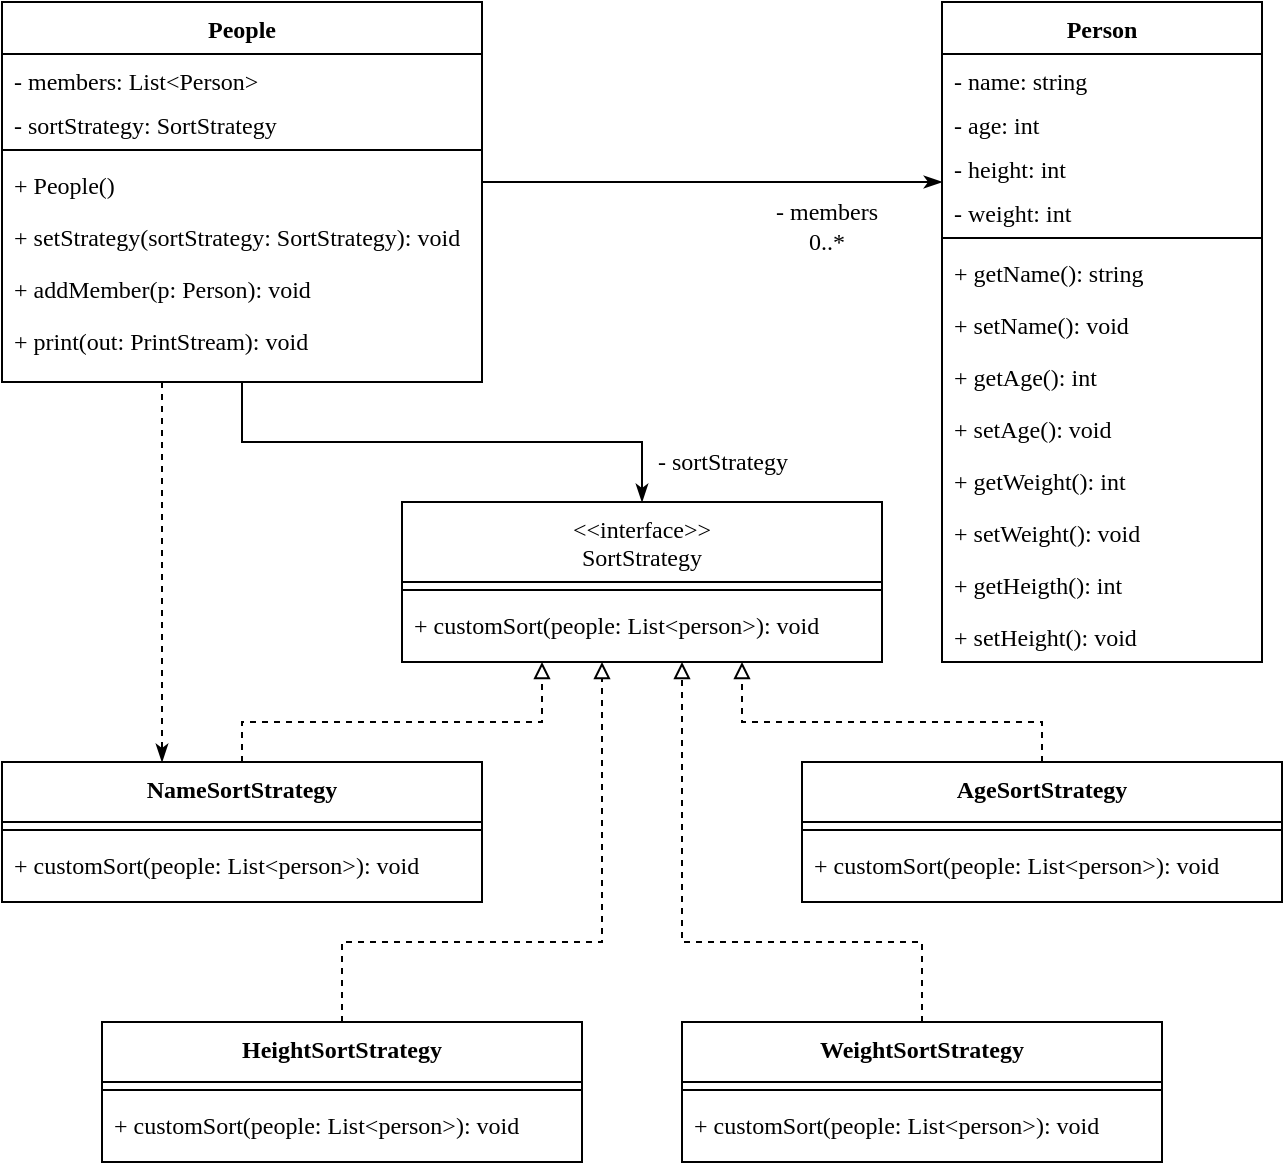<mxfile version="15.4.0" type="device"><diagram id="C5RBs43oDa-KdzZeNtuy" name="Page-1"><mxGraphModel dx="1422" dy="822" grid="1" gridSize="10" guides="1" tooltips="1" connect="1" arrows="1" fold="1" page="1" pageScale="1" pageWidth="827" pageHeight="1169" math="0" shadow="0"><root><mxCell id="WIyWlLk6GJQsqaUBKTNV-0"/><mxCell id="WIyWlLk6GJQsqaUBKTNV-1" parent="WIyWlLk6GJQsqaUBKTNV-0"/><mxCell id="zkfFHV4jXpPFQw0GAbJ--0" value="Person" style="swimlane;fontStyle=1;align=center;verticalAlign=top;childLayout=stackLayout;horizontal=1;startSize=26;horizontalStack=0;resizeParent=1;resizeLast=0;collapsible=1;marginBottom=0;rounded=0;shadow=0;strokeWidth=1;fontFamily=Times New Roman;fontSize=12;" parent="WIyWlLk6GJQsqaUBKTNV-1" vertex="1"><mxGeometry x="564" y="200" width="160" height="330" as="geometry"><mxRectangle x="230" y="140" width="160" height="26" as="alternateBounds"/></mxGeometry></mxCell><mxCell id="zkfFHV4jXpPFQw0GAbJ--1" value="- name: string" style="text;align=left;verticalAlign=top;spacingLeft=4;spacingRight=4;overflow=hidden;rotatable=0;points=[[0,0.5],[1,0.5]];portConstraint=eastwest;fontFamily=Times New Roman;" parent="zkfFHV4jXpPFQw0GAbJ--0" vertex="1"><mxGeometry y="26" width="160" height="22" as="geometry"/></mxCell><mxCell id="flllpKMCsvvHD0eyo2cQ-0" value="- age: int" style="text;align=left;verticalAlign=top;spacingLeft=4;spacingRight=4;overflow=hidden;rotatable=0;points=[[0,0.5],[1,0.5]];portConstraint=eastwest;fontFamily=Times New Roman;" vertex="1" parent="zkfFHV4jXpPFQw0GAbJ--0"><mxGeometry y="48" width="160" height="22" as="geometry"/></mxCell><mxCell id="flllpKMCsvvHD0eyo2cQ-1" value="- height: int" style="text;align=left;verticalAlign=top;spacingLeft=4;spacingRight=4;overflow=hidden;rotatable=0;points=[[0,0.5],[1,0.5]];portConstraint=eastwest;fontFamily=Times New Roman;" vertex="1" parent="zkfFHV4jXpPFQw0GAbJ--0"><mxGeometry y="70" width="160" height="22" as="geometry"/></mxCell><mxCell id="flllpKMCsvvHD0eyo2cQ-2" value="- weight: int" style="text;align=left;verticalAlign=top;spacingLeft=4;spacingRight=4;overflow=hidden;rotatable=0;points=[[0,0.5],[1,0.5]];portConstraint=eastwest;fontFamily=Times New Roman;" vertex="1" parent="zkfFHV4jXpPFQw0GAbJ--0"><mxGeometry y="92" width="160" height="22" as="geometry"/></mxCell><mxCell id="zkfFHV4jXpPFQw0GAbJ--4" value="" style="line;html=1;strokeWidth=1;align=left;verticalAlign=middle;spacingTop=-1;spacingLeft=3;spacingRight=3;rotatable=0;labelPosition=right;points=[];portConstraint=eastwest;fontFamily=Helvetica;" parent="zkfFHV4jXpPFQw0GAbJ--0" vertex="1"><mxGeometry y="114" width="160" height="8" as="geometry"/></mxCell><mxCell id="zkfFHV4jXpPFQw0GAbJ--5" value="+ getName(): string" style="text;align=left;verticalAlign=top;spacingLeft=4;spacingRight=4;overflow=hidden;rotatable=0;points=[[0,0.5],[1,0.5]];portConstraint=eastwest;fontFamily=Times New Roman;" parent="zkfFHV4jXpPFQw0GAbJ--0" vertex="1"><mxGeometry y="122" width="160" height="26" as="geometry"/></mxCell><mxCell id="flllpKMCsvvHD0eyo2cQ-3" value="+ setName(): void" style="text;align=left;verticalAlign=top;spacingLeft=4;spacingRight=4;overflow=hidden;rotatable=0;points=[[0,0.5],[1,0.5]];portConstraint=eastwest;fontFamily=Times New Roman;" vertex="1" parent="zkfFHV4jXpPFQw0GAbJ--0"><mxGeometry y="148" width="160" height="26" as="geometry"/></mxCell><mxCell id="flllpKMCsvvHD0eyo2cQ-5" value="+ getAge(): int" style="text;align=left;verticalAlign=top;spacingLeft=4;spacingRight=4;overflow=hidden;rotatable=0;points=[[0,0.5],[1,0.5]];portConstraint=eastwest;fontFamily=Times New Roman;" vertex="1" parent="zkfFHV4jXpPFQw0GAbJ--0"><mxGeometry y="174" width="160" height="26" as="geometry"/></mxCell><mxCell id="flllpKMCsvvHD0eyo2cQ-6" value="+ setAge(): void" style="text;align=left;verticalAlign=top;spacingLeft=4;spacingRight=4;overflow=hidden;rotatable=0;points=[[0,0.5],[1,0.5]];portConstraint=eastwest;fontFamily=Times New Roman;" vertex="1" parent="zkfFHV4jXpPFQw0GAbJ--0"><mxGeometry y="200" width="160" height="26" as="geometry"/></mxCell><mxCell id="flllpKMCsvvHD0eyo2cQ-4" value="+ getWeight(): int" style="text;align=left;verticalAlign=top;spacingLeft=4;spacingRight=4;overflow=hidden;rotatable=0;points=[[0,0.5],[1,0.5]];portConstraint=eastwest;fontFamily=Times New Roman;" vertex="1" parent="zkfFHV4jXpPFQw0GAbJ--0"><mxGeometry y="226" width="160" height="26" as="geometry"/></mxCell><mxCell id="flllpKMCsvvHD0eyo2cQ-7" value="+ setWeight(): void" style="text;align=left;verticalAlign=top;spacingLeft=4;spacingRight=4;overflow=hidden;rotatable=0;points=[[0,0.5],[1,0.5]];portConstraint=eastwest;fontFamily=Times New Roman;" vertex="1" parent="zkfFHV4jXpPFQw0GAbJ--0"><mxGeometry y="252" width="160" height="26" as="geometry"/></mxCell><mxCell id="flllpKMCsvvHD0eyo2cQ-8" value="+ getHeigth(): int" style="text;align=left;verticalAlign=top;spacingLeft=4;spacingRight=4;overflow=hidden;rotatable=0;points=[[0,0.5],[1,0.5]];portConstraint=eastwest;fontFamily=Times New Roman;" vertex="1" parent="zkfFHV4jXpPFQw0GAbJ--0"><mxGeometry y="278" width="160" height="26" as="geometry"/></mxCell><mxCell id="flllpKMCsvvHD0eyo2cQ-9" value="+ setHeight(): void" style="text;align=left;verticalAlign=top;spacingLeft=4;spacingRight=4;overflow=hidden;rotatable=0;points=[[0,0.5],[1,0.5]];portConstraint=eastwest;fontFamily=Times New Roman;" vertex="1" parent="zkfFHV4jXpPFQw0GAbJ--0"><mxGeometry y="304" width="160" height="26" as="geometry"/></mxCell><mxCell id="flllpKMCsvvHD0eyo2cQ-49" style="edgeStyle=orthogonalEdgeStyle;rounded=0;orthogonalLoop=1;jettySize=auto;html=1;fontFamily=Times New Roman;fontSize=12;endArrow=classicThin;endFill=1;" edge="1" parent="WIyWlLk6GJQsqaUBKTNV-1" source="flllpKMCsvvHD0eyo2cQ-10" target="zkfFHV4jXpPFQw0GAbJ--0"><mxGeometry relative="1" as="geometry"><Array as="points"><mxPoint x="424" y="290"/><mxPoint x="424" y="290"/></Array></mxGeometry></mxCell><mxCell id="flllpKMCsvvHD0eyo2cQ-53" value="- members&lt;br&gt;0..*" style="edgeLabel;html=1;align=center;verticalAlign=middle;resizable=0;points=[];fontSize=12;fontFamily=Times New Roman;" vertex="1" connectable="0" parent="flllpKMCsvvHD0eyo2cQ-49"><mxGeometry x="0.38" y="1" relative="1" as="geometry"><mxPoint x="13" y="23" as="offset"/></mxGeometry></mxCell><mxCell id="flllpKMCsvvHD0eyo2cQ-50" style="edgeStyle=orthogonalEdgeStyle;rounded=0;orthogonalLoop=1;jettySize=auto;html=1;fontFamily=Times New Roman;fontSize=12;endArrow=classicThin;endFill=1;dashed=1;" edge="1" parent="WIyWlLk6GJQsqaUBKTNV-1" source="flllpKMCsvvHD0eyo2cQ-10" target="flllpKMCsvvHD0eyo2cQ-33"><mxGeometry relative="1" as="geometry"><Array as="points"><mxPoint x="174" y="500"/><mxPoint x="174" y="500"/></Array></mxGeometry></mxCell><mxCell id="flllpKMCsvvHD0eyo2cQ-51" style="edgeStyle=orthogonalEdgeStyle;rounded=0;orthogonalLoop=1;jettySize=auto;html=1;fontFamily=Times New Roman;fontSize=12;endArrow=classicThin;endFill=1;" edge="1" parent="WIyWlLk6GJQsqaUBKTNV-1" source="flllpKMCsvvHD0eyo2cQ-10" target="flllpKMCsvvHD0eyo2cQ-24"><mxGeometry relative="1" as="geometry"/></mxCell><mxCell id="flllpKMCsvvHD0eyo2cQ-52" value="- sortStrategy" style="edgeLabel;html=1;align=center;verticalAlign=middle;resizable=0;points=[];fontSize=12;fontFamily=Times New Roman;" vertex="1" connectable="0" parent="flllpKMCsvvHD0eyo2cQ-51"><mxGeometry x="0.809" relative="1" as="geometry"><mxPoint x="40" y="5" as="offset"/></mxGeometry></mxCell><mxCell id="flllpKMCsvvHD0eyo2cQ-10" value="People" style="swimlane;fontStyle=1;align=center;verticalAlign=top;childLayout=stackLayout;horizontal=1;startSize=26;horizontalStack=0;resizeParent=1;resizeLast=0;collapsible=1;marginBottom=0;rounded=0;shadow=0;strokeWidth=1;fontFamily=Times New Roman;fontSize=12;" vertex="1" parent="WIyWlLk6GJQsqaUBKTNV-1"><mxGeometry x="94" y="200" width="240" height="190" as="geometry"><mxRectangle x="350" y="90" width="160" height="26" as="alternateBounds"/></mxGeometry></mxCell><mxCell id="flllpKMCsvvHD0eyo2cQ-11" value="- members: List&lt;Person&gt;" style="text;align=left;verticalAlign=top;spacingLeft=4;spacingRight=4;overflow=hidden;rotatable=0;points=[[0,0.5],[1,0.5]];portConstraint=eastwest;fontFamily=Times New Roman;" vertex="1" parent="flllpKMCsvvHD0eyo2cQ-10"><mxGeometry y="26" width="240" height="22" as="geometry"/></mxCell><mxCell id="flllpKMCsvvHD0eyo2cQ-12" value="- sortStrategy: SortStrategy" style="text;align=left;verticalAlign=top;spacingLeft=4;spacingRight=4;overflow=hidden;rotatable=0;points=[[0,0.5],[1,0.5]];portConstraint=eastwest;fontFamily=Times New Roman;" vertex="1" parent="flllpKMCsvvHD0eyo2cQ-10"><mxGeometry y="48" width="240" height="22" as="geometry"/></mxCell><mxCell id="flllpKMCsvvHD0eyo2cQ-15" value="" style="line;html=1;strokeWidth=1;align=left;verticalAlign=middle;spacingTop=-1;spacingLeft=3;spacingRight=3;rotatable=0;labelPosition=right;points=[];portConstraint=eastwest;fontFamily=Helvetica;" vertex="1" parent="flllpKMCsvvHD0eyo2cQ-10"><mxGeometry y="70" width="240" height="8" as="geometry"/></mxCell><mxCell id="flllpKMCsvvHD0eyo2cQ-16" value="+ People()" style="text;align=left;verticalAlign=top;spacingLeft=4;spacingRight=4;overflow=hidden;rotatable=0;points=[[0,0.5],[1,0.5]];portConstraint=eastwest;fontFamily=Times New Roman;" vertex="1" parent="flllpKMCsvvHD0eyo2cQ-10"><mxGeometry y="78" width="240" height="26" as="geometry"/></mxCell><mxCell id="flllpKMCsvvHD0eyo2cQ-17" value="+ setStrategy(sortStrategy: SortStrategy): void" style="text;align=left;verticalAlign=top;spacingLeft=4;spacingRight=4;overflow=hidden;rotatable=0;points=[[0,0.5],[1,0.5]];portConstraint=eastwest;fontFamily=Times New Roman;" vertex="1" parent="flllpKMCsvvHD0eyo2cQ-10"><mxGeometry y="104" width="240" height="26" as="geometry"/></mxCell><mxCell id="flllpKMCsvvHD0eyo2cQ-18" value="+ addMember(p: Person): void" style="text;align=left;verticalAlign=top;spacingLeft=4;spacingRight=4;overflow=hidden;rotatable=0;points=[[0,0.5],[1,0.5]];portConstraint=eastwest;fontFamily=Times New Roman;" vertex="1" parent="flllpKMCsvvHD0eyo2cQ-10"><mxGeometry y="130" width="240" height="26" as="geometry"/></mxCell><mxCell id="flllpKMCsvvHD0eyo2cQ-19" value="+ print(out: PrintStream): void" style="text;align=left;verticalAlign=top;spacingLeft=4;spacingRight=4;overflow=hidden;rotatable=0;points=[[0,0.5],[1,0.5]];portConstraint=eastwest;fontFamily=Times New Roman;" vertex="1" parent="flllpKMCsvvHD0eyo2cQ-10"><mxGeometry y="156" width="240" height="26" as="geometry"/></mxCell><mxCell id="flllpKMCsvvHD0eyo2cQ-24" value="&lt;&lt;interface&gt;&gt;&#10;SortStrategy" style="swimlane;fontStyle=0;align=center;verticalAlign=top;childLayout=stackLayout;horizontal=1;startSize=40;horizontalStack=0;resizeParent=1;resizeLast=0;collapsible=1;marginBottom=0;rounded=0;shadow=0;strokeWidth=1;fontFamily=Times New Roman;fontSize=12;" vertex="1" parent="WIyWlLk6GJQsqaUBKTNV-1"><mxGeometry x="294" y="450" width="240" height="80" as="geometry"><mxRectangle x="350" y="90" width="160" height="26" as="alternateBounds"/></mxGeometry></mxCell><mxCell id="flllpKMCsvvHD0eyo2cQ-27" value="" style="line;html=1;strokeWidth=1;align=left;verticalAlign=middle;spacingTop=-1;spacingLeft=3;spacingRight=3;rotatable=0;labelPosition=right;points=[];portConstraint=eastwest;fontFamily=Helvetica;" vertex="1" parent="flllpKMCsvvHD0eyo2cQ-24"><mxGeometry y="40" width="240" height="8" as="geometry"/></mxCell><mxCell id="flllpKMCsvvHD0eyo2cQ-28" value="+ customSort(people: List&lt;person&gt;): void" style="text;align=left;verticalAlign=top;spacingLeft=4;spacingRight=4;overflow=hidden;rotatable=0;points=[[0,0.5],[1,0.5]];portConstraint=eastwest;fontFamily=Times New Roman;" vertex="1" parent="flllpKMCsvvHD0eyo2cQ-24"><mxGeometry y="48" width="240" height="26" as="geometry"/></mxCell><mxCell id="flllpKMCsvvHD0eyo2cQ-46" style="edgeStyle=orthogonalEdgeStyle;rounded=0;orthogonalLoop=1;jettySize=auto;html=1;fontFamily=Times New Roman;fontSize=12;endArrow=block;endFill=0;dashed=1;" edge="1" parent="WIyWlLk6GJQsqaUBKTNV-1" source="flllpKMCsvvHD0eyo2cQ-33" target="flllpKMCsvvHD0eyo2cQ-24"><mxGeometry relative="1" as="geometry"><Array as="points"><mxPoint x="214" y="560"/><mxPoint x="364" y="560"/></Array></mxGeometry></mxCell><mxCell id="flllpKMCsvvHD0eyo2cQ-33" value="NameSortStrategy" style="swimlane;fontStyle=1;align=center;verticalAlign=top;childLayout=stackLayout;horizontal=1;startSize=30;horizontalStack=0;resizeParent=1;resizeLast=0;collapsible=1;marginBottom=0;rounded=0;shadow=0;strokeWidth=1;fontFamily=Times New Roman;fontSize=12;" vertex="1" parent="WIyWlLk6GJQsqaUBKTNV-1"><mxGeometry x="94" y="580" width="240" height="70" as="geometry"><mxRectangle x="350" y="90" width="160" height="26" as="alternateBounds"/></mxGeometry></mxCell><mxCell id="flllpKMCsvvHD0eyo2cQ-34" value="" style="line;html=1;strokeWidth=1;align=left;verticalAlign=middle;spacingTop=-1;spacingLeft=3;spacingRight=3;rotatable=0;labelPosition=right;points=[];portConstraint=eastwest;fontFamily=Helvetica;" vertex="1" parent="flllpKMCsvvHD0eyo2cQ-33"><mxGeometry y="30" width="240" height="8" as="geometry"/></mxCell><mxCell id="flllpKMCsvvHD0eyo2cQ-35" value="+ customSort(people: List&lt;person&gt;): void" style="text;align=left;verticalAlign=top;spacingLeft=4;spacingRight=4;overflow=hidden;rotatable=0;points=[[0,0.5],[1,0.5]];portConstraint=eastwest;fontFamily=Times New Roman;" vertex="1" parent="flllpKMCsvvHD0eyo2cQ-33"><mxGeometry y="38" width="240" height="26" as="geometry"/></mxCell><mxCell id="flllpKMCsvvHD0eyo2cQ-47" style="edgeStyle=orthogonalEdgeStyle;rounded=0;orthogonalLoop=1;jettySize=auto;html=1;fontFamily=Times New Roman;fontSize=12;endArrow=block;endFill=0;dashed=1;" edge="1" parent="WIyWlLk6GJQsqaUBKTNV-1" source="flllpKMCsvvHD0eyo2cQ-36" target="flllpKMCsvvHD0eyo2cQ-24"><mxGeometry relative="1" as="geometry"><Array as="points"><mxPoint x="614" y="560"/><mxPoint x="464" y="560"/></Array></mxGeometry></mxCell><mxCell id="flllpKMCsvvHD0eyo2cQ-36" value="AgeSortStrategy" style="swimlane;fontStyle=1;align=center;verticalAlign=top;childLayout=stackLayout;horizontal=1;startSize=30;horizontalStack=0;resizeParent=1;resizeLast=0;collapsible=1;marginBottom=0;rounded=0;shadow=0;strokeWidth=1;fontFamily=Times New Roman;fontSize=12;" vertex="1" parent="WIyWlLk6GJQsqaUBKTNV-1"><mxGeometry x="494" y="580" width="240" height="70" as="geometry"><mxRectangle x="350" y="90" width="160" height="26" as="alternateBounds"/></mxGeometry></mxCell><mxCell id="flllpKMCsvvHD0eyo2cQ-37" value="" style="line;html=1;strokeWidth=1;align=left;verticalAlign=middle;spacingTop=-1;spacingLeft=3;spacingRight=3;rotatable=0;labelPosition=right;points=[];portConstraint=eastwest;fontFamily=Helvetica;" vertex="1" parent="flllpKMCsvvHD0eyo2cQ-36"><mxGeometry y="30" width="240" height="8" as="geometry"/></mxCell><mxCell id="flllpKMCsvvHD0eyo2cQ-38" value="+ customSort(people: List&lt;person&gt;): void" style="text;align=left;verticalAlign=top;spacingLeft=4;spacingRight=4;overflow=hidden;rotatable=0;points=[[0,0.5],[1,0.5]];portConstraint=eastwest;fontFamily=Times New Roman;" vertex="1" parent="flllpKMCsvvHD0eyo2cQ-36"><mxGeometry y="38" width="240" height="26" as="geometry"/></mxCell><mxCell id="flllpKMCsvvHD0eyo2cQ-45" style="edgeStyle=orthogonalEdgeStyle;rounded=0;orthogonalLoop=1;jettySize=auto;html=1;fontFamily=Times New Roman;fontSize=12;endArrow=block;endFill=0;dashed=1;" edge="1" parent="WIyWlLk6GJQsqaUBKTNV-1" source="flllpKMCsvvHD0eyo2cQ-39" target="flllpKMCsvvHD0eyo2cQ-24"><mxGeometry relative="1" as="geometry"><Array as="points"><mxPoint x="264" y="670"/><mxPoint x="394" y="670"/></Array></mxGeometry></mxCell><mxCell id="flllpKMCsvvHD0eyo2cQ-39" value="HeightSortStrategy" style="swimlane;fontStyle=1;align=center;verticalAlign=top;childLayout=stackLayout;horizontal=1;startSize=30;horizontalStack=0;resizeParent=1;resizeLast=0;collapsible=1;marginBottom=0;rounded=0;shadow=0;strokeWidth=1;fontFamily=Times New Roman;fontSize=12;" vertex="1" parent="WIyWlLk6GJQsqaUBKTNV-1"><mxGeometry x="144" y="710" width="240" height="70" as="geometry"><mxRectangle x="350" y="90" width="160" height="26" as="alternateBounds"/></mxGeometry></mxCell><mxCell id="flllpKMCsvvHD0eyo2cQ-40" value="" style="line;html=1;strokeWidth=1;align=left;verticalAlign=middle;spacingTop=-1;spacingLeft=3;spacingRight=3;rotatable=0;labelPosition=right;points=[];portConstraint=eastwest;fontFamily=Helvetica;" vertex="1" parent="flllpKMCsvvHD0eyo2cQ-39"><mxGeometry y="30" width="240" height="8" as="geometry"/></mxCell><mxCell id="flllpKMCsvvHD0eyo2cQ-41" value="+ customSort(people: List&lt;person&gt;): void" style="text;align=left;verticalAlign=top;spacingLeft=4;spacingRight=4;overflow=hidden;rotatable=0;points=[[0,0.5],[1,0.5]];portConstraint=eastwest;fontFamily=Times New Roman;" vertex="1" parent="flllpKMCsvvHD0eyo2cQ-39"><mxGeometry y="38" width="240" height="26" as="geometry"/></mxCell><mxCell id="flllpKMCsvvHD0eyo2cQ-48" style="edgeStyle=orthogonalEdgeStyle;rounded=0;orthogonalLoop=1;jettySize=auto;html=1;fontFamily=Times New Roman;fontSize=12;endArrow=block;endFill=0;dashed=1;" edge="1" parent="WIyWlLk6GJQsqaUBKTNV-1" source="flllpKMCsvvHD0eyo2cQ-42" target="flllpKMCsvvHD0eyo2cQ-24"><mxGeometry relative="1" as="geometry"><Array as="points"><mxPoint x="554" y="670"/><mxPoint x="434" y="670"/></Array></mxGeometry></mxCell><mxCell id="flllpKMCsvvHD0eyo2cQ-42" value="WeightSortStrategy" style="swimlane;fontStyle=1;align=center;verticalAlign=top;childLayout=stackLayout;horizontal=1;startSize=30;horizontalStack=0;resizeParent=1;resizeLast=0;collapsible=1;marginBottom=0;rounded=0;shadow=0;strokeWidth=1;fontFamily=Times New Roman;fontSize=12;" vertex="1" parent="WIyWlLk6GJQsqaUBKTNV-1"><mxGeometry x="434" y="710" width="240" height="70" as="geometry"><mxRectangle x="350" y="90" width="160" height="26" as="alternateBounds"/></mxGeometry></mxCell><mxCell id="flllpKMCsvvHD0eyo2cQ-43" value="" style="line;html=1;strokeWidth=1;align=left;verticalAlign=middle;spacingTop=-1;spacingLeft=3;spacingRight=3;rotatable=0;labelPosition=right;points=[];portConstraint=eastwest;fontFamily=Helvetica;" vertex="1" parent="flllpKMCsvvHD0eyo2cQ-42"><mxGeometry y="30" width="240" height="8" as="geometry"/></mxCell><mxCell id="flllpKMCsvvHD0eyo2cQ-44" value="+ customSort(people: List&lt;person&gt;): void" style="text;align=left;verticalAlign=top;spacingLeft=4;spacingRight=4;overflow=hidden;rotatable=0;points=[[0,0.5],[1,0.5]];portConstraint=eastwest;fontFamily=Times New Roman;" vertex="1" parent="flllpKMCsvvHD0eyo2cQ-42"><mxGeometry y="38" width="240" height="26" as="geometry"/></mxCell></root></mxGraphModel></diagram></mxfile>